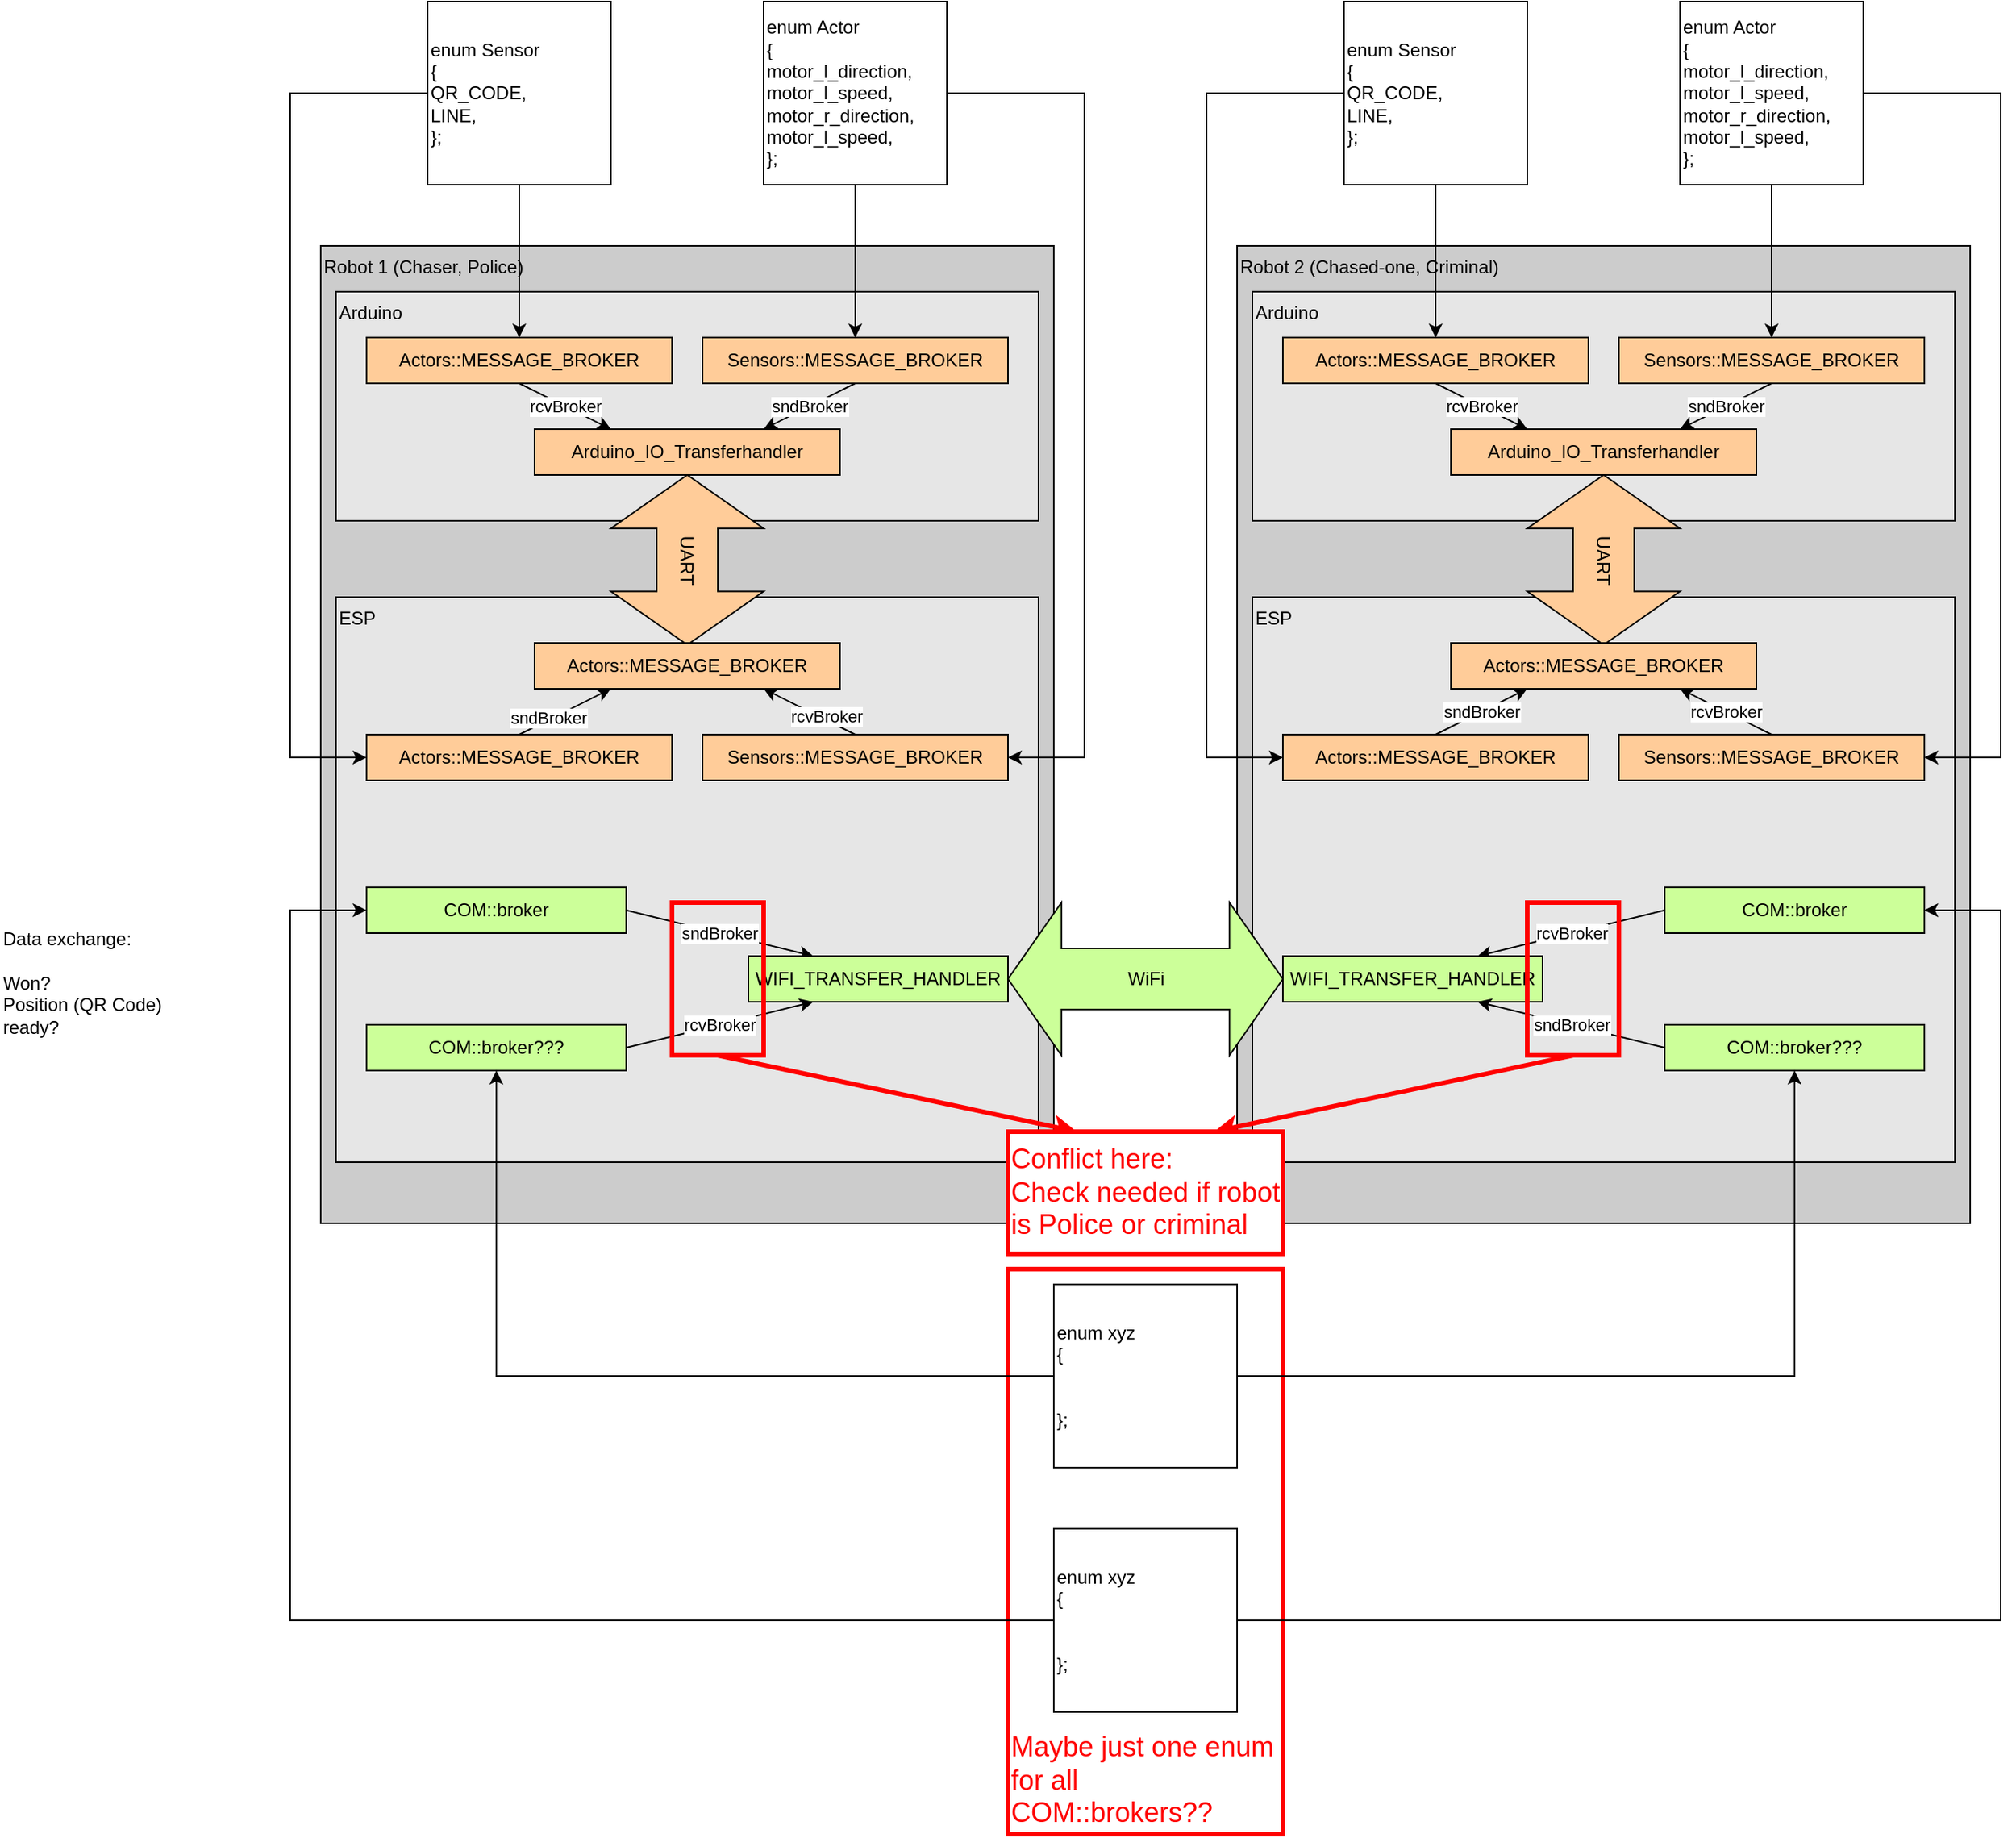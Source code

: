 <mxfile>
    <diagram id="sh8j-TiL71u4g8iga6j7" name="Page-1">
        <mxGraphModel dx="1902" dy="1401" grid="1" gridSize="10" guides="1" tooltips="1" connect="1" arrows="1" fold="1" page="0" pageScale="1" pageWidth="827" pageHeight="1169" math="0" shadow="0">
            <root>
                <mxCell id="0"/>
                <mxCell id="1" parent="0"/>
                <mxCell id="7" value="&lt;font color=&quot;#ff0000&quot;&gt;Maybe just one enum for all COM::brokers??&lt;/font&gt;" style="text;html=1;strokeColor=#FF0000;fillColor=#FFFFFF;align=left;verticalAlign=bottom;whiteSpace=wrap;rounded=0;fontSize=18;strokeWidth=3;" parent="1" vertex="1">
                    <mxGeometry x="290" y="750" width="180" height="370" as="geometry"/>
                </mxCell>
                <mxCell id="-vT7-uqYesEhNPbZqqy5-24" value="Robot 1 (Chaser, Police)" style="rounded=0;whiteSpace=wrap;html=1;align=left;verticalAlign=top;fillColor=#CCCCCC;" parent="1" vertex="1">
                    <mxGeometry x="-160" y="80" width="480" height="640" as="geometry"/>
                </mxCell>
                <mxCell id="-vT7-uqYesEhNPbZqqy5-9" value="Arduino" style="rounded=0;whiteSpace=wrap;html=1;align=left;verticalAlign=top;fillColor=#E6E6E6;" parent="1" vertex="1">
                    <mxGeometry x="-150" y="110" width="460" height="150" as="geometry"/>
                </mxCell>
                <mxCell id="-vT7-uqYesEhNPbZqqy5-10" value="ESP" style="rounded=0;whiteSpace=wrap;html=1;align=left;verticalAlign=top;fillColor=#E6E6E6;" parent="1" vertex="1">
                    <mxGeometry x="-150" y="310" width="460" height="370" as="geometry"/>
                </mxCell>
                <mxCell id="-vT7-uqYesEhNPbZqqy5-11" value="Actors::MESSAGE_BROKER" style="rounded=0;whiteSpace=wrap;html=1;fillColor=#FFCC99;" parent="1" vertex="1">
                    <mxGeometry x="-130" y="140" width="200" height="30" as="geometry"/>
                </mxCell>
                <mxCell id="-vT7-uqYesEhNPbZqqy5-14" value="UART" style="html=1;shadow=0;dashed=0;align=center;verticalAlign=middle;shape=mxgraph.arrows2.twoWayArrow;dy=0.6;dx=35;rotation=90;fillColor=#FFCC99;" parent="1" vertex="1">
                    <mxGeometry x="24.38" y="235.63" width="111.25" height="100" as="geometry"/>
                </mxCell>
                <mxCell id="-vT7-uqYesEhNPbZqqy5-16" value="&lt;span style=&quot;color: rgb(0, 0, 0); font-family: Helvetica; font-size: 12px; font-style: normal; font-variant-ligatures: normal; font-variant-caps: normal; font-weight: 400; letter-spacing: normal; orphans: 2; text-align: center; text-indent: 0px; text-transform: none; widows: 2; word-spacing: 0px; -webkit-text-stroke-width: 0px; text-decoration-thickness: initial; text-decoration-style: initial; text-decoration-color: initial; float: none; display: inline !important;&quot;&gt;Sensors::MESSAGE_BROKER&lt;/span&gt;" style="rounded=0;whiteSpace=wrap;html=1;fillColor=#FFCC99;" parent="1" vertex="1">
                    <mxGeometry x="90" y="140" width="200" height="30" as="geometry"/>
                </mxCell>
                <mxCell id="0Q2K15YDXJHgUXR2JB0Y-63" value="sndBroker" style="rounded=0;orthogonalLoop=1;jettySize=auto;html=1;exitX=1;exitY=0.5;exitDx=0;exitDy=0;entryX=0.25;entryY=0;entryDx=0;entryDy=0;" parent="1" source="-vT7-uqYesEhNPbZqqy5-17" target="0Q2K15YDXJHgUXR2JB0Y-20" edge="1">
                    <mxGeometry relative="1" as="geometry"/>
                </mxCell>
                <mxCell id="-vT7-uqYesEhNPbZqqy5-17" value="COM::broker" style="rounded=0;whiteSpace=wrap;html=1;fillColor=#CCFF99;" parent="1" vertex="1">
                    <mxGeometry x="-130" y="500" width="170" height="30" as="geometry"/>
                </mxCell>
                <mxCell id="0Q2K15YDXJHgUXR2JB0Y-17" style="rounded=0;orthogonalLoop=1;jettySize=auto;html=1;exitX=0.5;exitY=0;exitDx=0;exitDy=0;entryX=0.25;entryY=1;entryDx=0;entryDy=0;" parent="1" source="-vT7-uqYesEhNPbZqqy5-18" target="0Q2K15YDXJHgUXR2JB0Y-16" edge="1">
                    <mxGeometry relative="1" as="geometry"/>
                </mxCell>
                <mxCell id="0Q2K15YDXJHgUXR2JB0Y-68" value="sndBroker" style="edgeLabel;html=1;align=center;verticalAlign=middle;resizable=0;points=[];" parent="0Q2K15YDXJHgUXR2JB0Y-17" vertex="1" connectable="0">
                    <mxGeometry x="-0.325" y="1" relative="1" as="geometry">
                        <mxPoint x="-1" as="offset"/>
                    </mxGeometry>
                </mxCell>
                <mxCell id="-vT7-uqYesEhNPbZqqy5-18" value="Actors::MESSAGE_BROKER" style="rounded=0;whiteSpace=wrap;html=1;fillColor=#FFCC99;" parent="1" vertex="1">
                    <mxGeometry x="-130" y="400" width="200" height="30" as="geometry"/>
                </mxCell>
                <mxCell id="0Q2K15YDXJHgUXR2JB0Y-12" value="&lt;span style=&quot;color: rgb(0, 0, 0); font-family: Helvetica; font-size: 12px; font-style: normal; font-variant-ligatures: normal; font-variant-caps: normal; font-weight: 400; letter-spacing: normal; orphans: 2; text-align: center; text-indent: 0px; text-transform: none; widows: 2; word-spacing: 0px; -webkit-text-stroke-width: 0px; background-color: rgb(255, 204, 153); text-decoration-thickness: initial; text-decoration-style: initial; text-decoration-color: initial; float: none; display: inline !important;&quot;&gt;Arduino_IO_Transferhandler&lt;/span&gt;" style="rounded=0;whiteSpace=wrap;html=1;fillColor=#FFCC99;" parent="1" vertex="1">
                    <mxGeometry x="-20" y="200" width="200" height="30" as="geometry"/>
                </mxCell>
                <mxCell id="0Q2K15YDXJHgUXR2JB0Y-14" value="rcvBroker" style="endArrow=classic;html=1;rounded=0;exitX=0.5;exitY=1;exitDx=0;exitDy=0;entryX=0.25;entryY=0;entryDx=0;entryDy=0;" parent="1" source="-vT7-uqYesEhNPbZqqy5-11" target="0Q2K15YDXJHgUXR2JB0Y-12" edge="1">
                    <mxGeometry width="50" height="50" relative="1" as="geometry">
                        <mxPoint x="360" y="230" as="sourcePoint"/>
                        <mxPoint x="410" y="180" as="targetPoint"/>
                    </mxGeometry>
                </mxCell>
                <mxCell id="0Q2K15YDXJHgUXR2JB0Y-15" value="sndBroker" style="endArrow=classic;html=1;rounded=0;exitX=0.5;exitY=1;exitDx=0;exitDy=0;entryX=0.75;entryY=0;entryDx=0;entryDy=0;" parent="1" source="-vT7-uqYesEhNPbZqqy5-16" target="0Q2K15YDXJHgUXR2JB0Y-12" edge="1">
                    <mxGeometry width="50" height="50" relative="1" as="geometry">
                        <mxPoint x="350" y="150" as="sourcePoint"/>
                        <mxPoint x="400" y="100" as="targetPoint"/>
                    </mxGeometry>
                </mxCell>
                <mxCell id="0Q2K15YDXJHgUXR2JB0Y-16" value="Actors::MESSAGE_BROKER" style="rounded=0;whiteSpace=wrap;html=1;fillColor=#FFCC99;" parent="1" vertex="1">
                    <mxGeometry x="-20" y="340" width="200" height="30" as="geometry"/>
                </mxCell>
                <mxCell id="0Q2K15YDXJHgUXR2JB0Y-19" style="edgeStyle=none;rounded=0;orthogonalLoop=1;jettySize=auto;html=1;exitX=0.5;exitY=0;exitDx=0;exitDy=0;entryX=0.75;entryY=1;entryDx=0;entryDy=0;" parent="1" source="0Q2K15YDXJHgUXR2JB0Y-18" target="0Q2K15YDXJHgUXR2JB0Y-16" edge="1">
                    <mxGeometry relative="1" as="geometry"/>
                </mxCell>
                <mxCell id="0Q2K15YDXJHgUXR2JB0Y-67" value="rcvBroker" style="edgeLabel;html=1;align=center;verticalAlign=middle;resizable=0;points=[];" parent="0Q2K15YDXJHgUXR2JB0Y-19" vertex="1" connectable="0">
                    <mxGeometry x="-0.317" y="-2" relative="1" as="geometry">
                        <mxPoint as="offset"/>
                    </mxGeometry>
                </mxCell>
                <mxCell id="0Q2K15YDXJHgUXR2JB0Y-18" value="&lt;span style=&quot;color: rgb(0, 0, 0); font-family: Helvetica; font-size: 12px; font-style: normal; font-variant-ligatures: normal; font-variant-caps: normal; font-weight: 400; letter-spacing: normal; orphans: 2; text-align: center; text-indent: 0px; text-transform: none; widows: 2; word-spacing: 0px; -webkit-text-stroke-width: 0px; text-decoration-thickness: initial; text-decoration-style: initial; text-decoration-color: initial; float: none; display: inline !important;&quot;&gt;Sensors::MESSAGE_BROKER&lt;/span&gt;" style="rounded=0;whiteSpace=wrap;html=1;fillColor=#FFCC99;" parent="1" vertex="1">
                    <mxGeometry x="90" y="400" width="200" height="30" as="geometry"/>
                </mxCell>
                <mxCell id="0Q2K15YDXJHgUXR2JB0Y-20" value="&lt;span style=&quot;&quot;&gt;WIFI_TRANSFER_HANDLER&lt;/span&gt;" style="rounded=0;whiteSpace=wrap;html=1;fillColor=#CCFF99;" parent="1" vertex="1">
                    <mxGeometry x="120" y="545" width="170" height="30" as="geometry"/>
                </mxCell>
                <mxCell id="0Q2K15YDXJHgUXR2JB0Y-64" value="rcvBroker" style="edgeStyle=none;rounded=0;orthogonalLoop=1;jettySize=auto;html=1;exitX=1;exitY=0.5;exitDx=0;exitDy=0;entryX=0.25;entryY=1;entryDx=0;entryDy=0;" parent="1" source="0Q2K15YDXJHgUXR2JB0Y-21" target="0Q2K15YDXJHgUXR2JB0Y-20" edge="1">
                    <mxGeometry relative="1" as="geometry"/>
                </mxCell>
                <mxCell id="0Q2K15YDXJHgUXR2JB0Y-21" value="COM::broker???" style="rounded=0;whiteSpace=wrap;html=1;fillColor=#CCFF99;" parent="1" vertex="1">
                    <mxGeometry x="-130" y="590" width="170" height="30" as="geometry"/>
                </mxCell>
                <mxCell id="0Q2K15YDXJHgUXR2JB0Y-22" style="edgeStyle=none;rounded=0;orthogonalLoop=1;jettySize=auto;html=1;exitX=0.75;exitY=1;exitDx=0;exitDy=0;" parent="1" source="-vT7-uqYesEhNPbZqqy5-17" target="-vT7-uqYesEhNPbZqqy5-17" edge="1">
                    <mxGeometry relative="1" as="geometry"/>
                </mxCell>
                <mxCell id="0Q2K15YDXJHgUXR2JB0Y-23" value="Robot 2 (Chased-one, Criminal)" style="rounded=0;whiteSpace=wrap;html=1;align=left;verticalAlign=top;fillColor=#CCCCCC;" parent="1" vertex="1">
                    <mxGeometry x="440" y="80" width="480" height="640" as="geometry"/>
                </mxCell>
                <mxCell id="0Q2K15YDXJHgUXR2JB0Y-24" value="Arduino" style="rounded=0;whiteSpace=wrap;html=1;align=left;verticalAlign=top;fillColor=#E6E6E6;" parent="1" vertex="1">
                    <mxGeometry x="450" y="110" width="460" height="150" as="geometry"/>
                </mxCell>
                <mxCell id="0Q2K15YDXJHgUXR2JB0Y-25" value="ESP" style="rounded=0;whiteSpace=wrap;html=1;align=left;verticalAlign=top;fillColor=#E6E6E6;" parent="1" vertex="1">
                    <mxGeometry x="450" y="310" width="460" height="370" as="geometry"/>
                </mxCell>
                <mxCell id="0Q2K15YDXJHgUXR2JB0Y-26" value="Actors::MESSAGE_BROKER" style="rounded=0;whiteSpace=wrap;html=1;fillColor=#FFCC99;" parent="1" vertex="1">
                    <mxGeometry x="470" y="140" width="200" height="30" as="geometry"/>
                </mxCell>
                <mxCell id="0Q2K15YDXJHgUXR2JB0Y-27" value="UART" style="html=1;shadow=0;dashed=0;align=center;verticalAlign=middle;shape=mxgraph.arrows2.twoWayArrow;dy=0.6;dx=35;rotation=90;fillColor=#FFCC99;" parent="1" vertex="1">
                    <mxGeometry x="624.38" y="235.63" width="111.25" height="100" as="geometry"/>
                </mxCell>
                <mxCell id="0Q2K15YDXJHgUXR2JB0Y-28" value="&lt;span style=&quot;color: rgb(0, 0, 0); font-family: Helvetica; font-size: 12px; font-style: normal; font-variant-ligatures: normal; font-variant-caps: normal; font-weight: 400; letter-spacing: normal; orphans: 2; text-align: center; text-indent: 0px; text-transform: none; widows: 2; word-spacing: 0px; -webkit-text-stroke-width: 0px; text-decoration-thickness: initial; text-decoration-style: initial; text-decoration-color: initial; float: none; display: inline !important;&quot;&gt;Sensors::MESSAGE_BROKER&lt;/span&gt;" style="rounded=0;whiteSpace=wrap;html=1;fillColor=#FFCC99;" parent="1" vertex="1">
                    <mxGeometry x="690" y="140" width="200" height="30" as="geometry"/>
                </mxCell>
                <mxCell id="0Q2K15YDXJHgUXR2JB0Y-65" value="rcvBroker" style="edgeStyle=none;rounded=0;orthogonalLoop=1;jettySize=auto;html=1;exitX=0;exitY=0.5;exitDx=0;exitDy=0;entryX=0.75;entryY=0;entryDx=0;entryDy=0;" parent="1" source="0Q2K15YDXJHgUXR2JB0Y-29" target="0Q2K15YDXJHgUXR2JB0Y-38" edge="1">
                    <mxGeometry relative="1" as="geometry"/>
                </mxCell>
                <mxCell id="0Q2K15YDXJHgUXR2JB0Y-29" value="COM::broker" style="rounded=0;whiteSpace=wrap;html=1;fillColor=#CCFF99;" parent="1" vertex="1">
                    <mxGeometry x="720" y="500" width="170.01" height="30" as="geometry"/>
                </mxCell>
                <mxCell id="0Q2K15YDXJHgUXR2JB0Y-30" value="sndBroker" style="rounded=0;orthogonalLoop=1;jettySize=auto;html=1;exitX=0.5;exitY=0;exitDx=0;exitDy=0;entryX=0.25;entryY=1;entryDx=0;entryDy=0;" parent="1" source="0Q2K15YDXJHgUXR2JB0Y-31" target="0Q2K15YDXJHgUXR2JB0Y-35" edge="1">
                    <mxGeometry relative="1" as="geometry"/>
                </mxCell>
                <mxCell id="0Q2K15YDXJHgUXR2JB0Y-31" value="Actors::MESSAGE_BROKER" style="rounded=0;whiteSpace=wrap;html=1;fillColor=#FFCC99;" parent="1" vertex="1">
                    <mxGeometry x="470" y="400" width="200" height="30" as="geometry"/>
                </mxCell>
                <mxCell id="0Q2K15YDXJHgUXR2JB0Y-32" value="&lt;span style=&quot;color: rgb(0, 0, 0); font-family: Helvetica; font-size: 12px; font-style: normal; font-variant-ligatures: normal; font-variant-caps: normal; font-weight: 400; letter-spacing: normal; orphans: 2; text-align: center; text-indent: 0px; text-transform: none; widows: 2; word-spacing: 0px; -webkit-text-stroke-width: 0px; background-color: rgb(255, 204, 153); text-decoration-thickness: initial; text-decoration-style: initial; text-decoration-color: initial; float: none; display: inline !important;&quot;&gt;Arduino_IO_Transferhandler&lt;/span&gt;" style="rounded=0;whiteSpace=wrap;html=1;fillColor=#FFCC99;" parent="1" vertex="1">
                    <mxGeometry x="580" y="200" width="200" height="30" as="geometry"/>
                </mxCell>
                <mxCell id="0Q2K15YDXJHgUXR2JB0Y-33" value="rcvBroker" style="endArrow=classic;html=1;rounded=0;exitX=0.5;exitY=1;exitDx=0;exitDy=0;entryX=0.25;entryY=0;entryDx=0;entryDy=0;" parent="1" source="0Q2K15YDXJHgUXR2JB0Y-26" target="0Q2K15YDXJHgUXR2JB0Y-32" edge="1">
                    <mxGeometry width="50" height="50" relative="1" as="geometry">
                        <mxPoint x="960" y="230" as="sourcePoint"/>
                        <mxPoint x="1010" y="180" as="targetPoint"/>
                    </mxGeometry>
                </mxCell>
                <mxCell id="0Q2K15YDXJHgUXR2JB0Y-34" value="sndBroker" style="endArrow=classic;html=1;rounded=0;exitX=0.5;exitY=1;exitDx=0;exitDy=0;entryX=0.75;entryY=0;entryDx=0;entryDy=0;" parent="1" source="0Q2K15YDXJHgUXR2JB0Y-28" target="0Q2K15YDXJHgUXR2JB0Y-32" edge="1">
                    <mxGeometry width="50" height="50" relative="1" as="geometry">
                        <mxPoint x="950" y="150" as="sourcePoint"/>
                        <mxPoint x="1000" y="100" as="targetPoint"/>
                    </mxGeometry>
                </mxCell>
                <mxCell id="0Q2K15YDXJHgUXR2JB0Y-35" value="Actors::MESSAGE_BROKER" style="rounded=0;whiteSpace=wrap;html=1;fillColor=#FFCC99;" parent="1" vertex="1">
                    <mxGeometry x="580" y="340" width="200" height="30" as="geometry"/>
                </mxCell>
                <mxCell id="0Q2K15YDXJHgUXR2JB0Y-36" value="rcvBroker" style="edgeStyle=none;rounded=0;orthogonalLoop=1;jettySize=auto;html=1;exitX=0.5;exitY=0;exitDx=0;exitDy=0;entryX=0.75;entryY=1;entryDx=0;entryDy=0;" parent="1" source="0Q2K15YDXJHgUXR2JB0Y-37" target="0Q2K15YDXJHgUXR2JB0Y-35" edge="1">
                    <mxGeometry relative="1" as="geometry"/>
                </mxCell>
                <mxCell id="0Q2K15YDXJHgUXR2JB0Y-37" value="&lt;span style=&quot;color: rgb(0, 0, 0); font-family: Helvetica; font-size: 12px; font-style: normal; font-variant-ligatures: normal; font-variant-caps: normal; font-weight: 400; letter-spacing: normal; orphans: 2; text-align: center; text-indent: 0px; text-transform: none; widows: 2; word-spacing: 0px; -webkit-text-stroke-width: 0px; text-decoration-thickness: initial; text-decoration-style: initial; text-decoration-color: initial; float: none; display: inline !important;&quot;&gt;Sensors::MESSAGE_BROKER&lt;/span&gt;" style="rounded=0;whiteSpace=wrap;html=1;fillColor=#FFCC99;" parent="1" vertex="1">
                    <mxGeometry x="690" y="400" width="200" height="30" as="geometry"/>
                </mxCell>
                <mxCell id="0Q2K15YDXJHgUXR2JB0Y-38" value="&lt;span style=&quot;&quot;&gt;WIFI_TRANSFER_HANDLER&lt;/span&gt;" style="rounded=0;whiteSpace=wrap;html=1;fillColor=#CCFF99;" parent="1" vertex="1">
                    <mxGeometry x="470" y="545" width="170" height="30" as="geometry"/>
                </mxCell>
                <mxCell id="0Q2K15YDXJHgUXR2JB0Y-66" value="sndBroker" style="edgeStyle=none;rounded=0;orthogonalLoop=1;jettySize=auto;html=1;exitX=0;exitY=0.5;exitDx=0;exitDy=0;entryX=0.75;entryY=1;entryDx=0;entryDy=0;" parent="1" source="0Q2K15YDXJHgUXR2JB0Y-39" target="0Q2K15YDXJHgUXR2JB0Y-38" edge="1">
                    <mxGeometry relative="1" as="geometry"/>
                </mxCell>
                <mxCell id="0Q2K15YDXJHgUXR2JB0Y-39" value="COM::broker???" style="rounded=0;whiteSpace=wrap;html=1;fillColor=#CCFF99;" parent="1" vertex="1">
                    <mxGeometry x="720" y="590" width="170" height="30" as="geometry"/>
                </mxCell>
                <mxCell id="0Q2K15YDXJHgUXR2JB0Y-40" style="edgeStyle=none;rounded=0;orthogonalLoop=1;jettySize=auto;html=1;exitX=0.75;exitY=1;exitDx=0;exitDy=0;" parent="1" source="0Q2K15YDXJHgUXR2JB0Y-29" target="0Q2K15YDXJHgUXR2JB0Y-29" edge="1">
                    <mxGeometry relative="1" as="geometry"/>
                </mxCell>
                <mxCell id="-vT7-uqYesEhNPbZqqy5-13" value="WiFi" style="html=1;shadow=0;dashed=0;align=center;verticalAlign=middle;shape=mxgraph.arrows2.twoWayArrow;dy=0.6;dx=35;fillColor=#CCFF99;" parent="1" vertex="1">
                    <mxGeometry x="290" y="510" width="180" height="100" as="geometry"/>
                </mxCell>
                <mxCell id="0Q2K15YDXJHgUXR2JB0Y-43" style="edgeStyle=none;rounded=0;orthogonalLoop=1;jettySize=auto;html=1;exitX=0.5;exitY=1;exitDx=0;exitDy=0;entryX=0.5;entryY=0;entryDx=0;entryDy=0;" parent="1" source="0Q2K15YDXJHgUXR2JB0Y-41" target="-vT7-uqYesEhNPbZqqy5-16" edge="1">
                    <mxGeometry relative="1" as="geometry"/>
                </mxCell>
                <mxCell id="0Q2K15YDXJHgUXR2JB0Y-45" style="edgeStyle=elbowEdgeStyle;rounded=0;orthogonalLoop=1;jettySize=auto;html=1;exitX=1;exitY=0.5;exitDx=0;exitDy=0;entryX=1;entryY=0.5;entryDx=0;entryDy=0;" parent="1" source="0Q2K15YDXJHgUXR2JB0Y-41" target="0Q2K15YDXJHgUXR2JB0Y-18" edge="1">
                    <mxGeometry relative="1" as="geometry">
                        <Array as="points">
                            <mxPoint x="340" y="220"/>
                        </Array>
                    </mxGeometry>
                </mxCell>
                <mxCell id="0Q2K15YDXJHgUXR2JB0Y-41" value="enum Actor &lt;br&gt;{&lt;br&gt;motor_l_direction,&lt;br&gt;motor_l_speed,&lt;br&gt;motor_r_direction,&lt;br&gt;motor_l_speed,&lt;br&gt;};" style="rounded=0;whiteSpace=wrap;html=1;labelBackgroundColor=none;fillColor=#FFFFFF;align=left;" parent="1" vertex="1">
                    <mxGeometry x="130" y="-80" width="120" height="120" as="geometry"/>
                </mxCell>
                <mxCell id="0Q2K15YDXJHgUXR2JB0Y-44" style="edgeStyle=none;rounded=0;orthogonalLoop=1;jettySize=auto;html=1;exitX=0.5;exitY=1;exitDx=0;exitDy=0;entryX=0.5;entryY=0;entryDx=0;entryDy=0;" parent="1" source="0Q2K15YDXJHgUXR2JB0Y-42" target="-vT7-uqYesEhNPbZqqy5-11" edge="1">
                    <mxGeometry relative="1" as="geometry"/>
                </mxCell>
                <mxCell id="0Q2K15YDXJHgUXR2JB0Y-42" value="enum Sensor&lt;br&gt;{&lt;br&gt;QR_CODE,&lt;br&gt;LINE,&lt;br&gt;};" style="rounded=0;whiteSpace=wrap;html=1;labelBackgroundColor=none;fillColor=#FFFFFF;align=left;" parent="1" vertex="1">
                    <mxGeometry x="-90" y="-80" width="120" height="120" as="geometry"/>
                </mxCell>
                <mxCell id="0Q2K15YDXJHgUXR2JB0Y-47" style="edgeStyle=elbowEdgeStyle;rounded=0;orthogonalLoop=1;jettySize=auto;html=1;exitX=0;exitY=0.5;exitDx=0;exitDy=0;entryX=0;entryY=0.5;entryDx=0;entryDy=0;" parent="1" source="0Q2K15YDXJHgUXR2JB0Y-42" target="-vT7-uqYesEhNPbZqqy5-18" edge="1">
                    <mxGeometry relative="1" as="geometry">
                        <mxPoint x="250" y="-20" as="sourcePoint"/>
                        <mxPoint x="290" y="415" as="targetPoint"/>
                        <Array as="points">
                            <mxPoint x="-180" y="210"/>
                            <mxPoint x="340" y="220"/>
                        </Array>
                    </mxGeometry>
                </mxCell>
                <mxCell id="0Q2K15YDXJHgUXR2JB0Y-48" value="enum Sensor&lt;br&gt;{&lt;br&gt;QR_CODE,&lt;br&gt;LINE,&lt;br&gt;};" style="rounded=0;whiteSpace=wrap;html=1;labelBackgroundColor=none;fillColor=#FFFFFF;align=left;" parent="1" vertex="1">
                    <mxGeometry x="510.01" y="-80" width="120" height="120" as="geometry"/>
                </mxCell>
                <mxCell id="0Q2K15YDXJHgUXR2JB0Y-49" style="edgeStyle=elbowEdgeStyle;rounded=0;orthogonalLoop=1;jettySize=auto;html=1;exitX=0;exitY=0.5;exitDx=0;exitDy=0;entryX=0;entryY=0.5;entryDx=0;entryDy=0;" parent="1" source="0Q2K15YDXJHgUXR2JB0Y-48" target="0Q2K15YDXJHgUXR2JB0Y-31" edge="1">
                    <mxGeometry relative="1" as="geometry">
                        <mxPoint x="850.01" y="-20" as="sourcePoint"/>
                        <mxPoint x="470.01" y="415" as="targetPoint"/>
                        <Array as="points">
                            <mxPoint x="420.01" y="210"/>
                            <mxPoint x="940.01" y="220"/>
                        </Array>
                    </mxGeometry>
                </mxCell>
                <mxCell id="0Q2K15YDXJHgUXR2JB0Y-50" style="edgeStyle=none;rounded=0;orthogonalLoop=1;jettySize=auto;html=1;exitX=0.5;exitY=1;exitDx=0;exitDy=0;entryX=0.5;entryY=0;entryDx=0;entryDy=0;" parent="1" source="0Q2K15YDXJHgUXR2JB0Y-48" target="0Q2K15YDXJHgUXR2JB0Y-26" edge="1">
                    <mxGeometry relative="1" as="geometry">
                        <mxPoint x="570.01" y="140" as="targetPoint"/>
                    </mxGeometry>
                </mxCell>
                <mxCell id="0Q2K15YDXJHgUXR2JB0Y-51" style="edgeStyle=none;rounded=0;orthogonalLoop=1;jettySize=auto;html=1;exitX=0.5;exitY=1;exitDx=0;exitDy=0;entryX=0.5;entryY=0;entryDx=0;entryDy=0;" parent="1" source="0Q2K15YDXJHgUXR2JB0Y-52" target="0Q2K15YDXJHgUXR2JB0Y-28" edge="1">
                    <mxGeometry relative="1" as="geometry">
                        <mxPoint x="790.01" y="140" as="targetPoint"/>
                    </mxGeometry>
                </mxCell>
                <mxCell id="0Q2K15YDXJHgUXR2JB0Y-52" value="enum Actor &lt;br&gt;{&lt;br&gt;motor_l_direction,&lt;br&gt;motor_l_speed,&lt;br&gt;motor_r_direction,&lt;br&gt;motor_l_speed,&lt;br&gt;};" style="rounded=0;whiteSpace=wrap;html=1;labelBackgroundColor=none;fillColor=#FFFFFF;align=left;" parent="1" vertex="1">
                    <mxGeometry x="730.01" y="-80" width="120" height="120" as="geometry"/>
                </mxCell>
                <mxCell id="0Q2K15YDXJHgUXR2JB0Y-53" style="edgeStyle=elbowEdgeStyle;rounded=0;orthogonalLoop=1;jettySize=auto;html=1;exitX=1;exitY=0.5;exitDx=0;exitDy=0;entryX=1;entryY=0.5;entryDx=0;entryDy=0;" parent="1" source="0Q2K15YDXJHgUXR2JB0Y-52" target="0Q2K15YDXJHgUXR2JB0Y-37" edge="1">
                    <mxGeometry relative="1" as="geometry">
                        <mxPoint x="890.01" y="415" as="targetPoint"/>
                        <Array as="points">
                            <mxPoint x="940.01" y="220"/>
                        </Array>
                    </mxGeometry>
                </mxCell>
                <mxCell id="0Q2K15YDXJHgUXR2JB0Y-58" style="edgeStyle=elbowEdgeStyle;rounded=0;orthogonalLoop=1;jettySize=auto;html=1;exitX=0;exitY=0.5;exitDx=0;exitDy=0;entryX=0;entryY=0.5;entryDx=0;entryDy=0;" parent="1" source="0Q2K15YDXJHgUXR2JB0Y-55" target="-vT7-uqYesEhNPbZqqy5-17" edge="1">
                    <mxGeometry relative="1" as="geometry">
                        <Array as="points">
                            <mxPoint x="-180" y="750"/>
                        </Array>
                    </mxGeometry>
                </mxCell>
                <mxCell id="0Q2K15YDXJHgUXR2JB0Y-59" style="edgeStyle=elbowEdgeStyle;rounded=0;orthogonalLoop=1;jettySize=auto;html=1;exitX=1;exitY=0.5;exitDx=0;exitDy=0;entryX=1;entryY=0.5;entryDx=0;entryDy=0;" parent="1" source="0Q2K15YDXJHgUXR2JB0Y-55" target="0Q2K15YDXJHgUXR2JB0Y-29" edge="1">
                    <mxGeometry relative="1" as="geometry">
                        <Array as="points">
                            <mxPoint x="940" y="750"/>
                        </Array>
                    </mxGeometry>
                </mxCell>
                <mxCell id="0Q2K15YDXJHgUXR2JB0Y-55" value="enum xyz&lt;br&gt;{&lt;br&gt;&lt;br&gt;&lt;br&gt;};" style="rounded=0;whiteSpace=wrap;html=1;labelBackgroundColor=none;fillColor=#FFFFFF;align=left;" parent="1" vertex="1">
                    <mxGeometry x="320" y="920" width="120" height="120" as="geometry"/>
                </mxCell>
                <mxCell id="0Q2K15YDXJHgUXR2JB0Y-60" style="edgeStyle=elbowEdgeStyle;rounded=0;orthogonalLoop=1;jettySize=auto;html=1;exitX=1;exitY=0.5;exitDx=0;exitDy=0;entryX=0.5;entryY=1;entryDx=0;entryDy=0;" parent="1" source="0Q2K15YDXJHgUXR2JB0Y-56" target="0Q2K15YDXJHgUXR2JB0Y-39" edge="1">
                    <mxGeometry relative="1" as="geometry">
                        <Array as="points">
                            <mxPoint x="805" y="720"/>
                        </Array>
                    </mxGeometry>
                </mxCell>
                <mxCell id="0Q2K15YDXJHgUXR2JB0Y-61" style="edgeStyle=elbowEdgeStyle;rounded=0;orthogonalLoop=1;jettySize=auto;html=1;exitX=0;exitY=0.5;exitDx=0;exitDy=0;entryX=0.5;entryY=1;entryDx=0;entryDy=0;" parent="1" source="0Q2K15YDXJHgUXR2JB0Y-56" target="0Q2K15YDXJHgUXR2JB0Y-21" edge="1">
                    <mxGeometry relative="1" as="geometry">
                        <Array as="points">
                            <mxPoint x="-45" y="730"/>
                        </Array>
                    </mxGeometry>
                </mxCell>
                <mxCell id="0Q2K15YDXJHgUXR2JB0Y-56" value="enum xyz&lt;br&gt;{&lt;br&gt;&lt;br&gt;&lt;br&gt;};" style="rounded=0;whiteSpace=wrap;html=1;labelBackgroundColor=none;fillColor=#FFFFFF;align=left;" parent="1" vertex="1">
                    <mxGeometry x="320" y="760" width="120" height="120" as="geometry"/>
                </mxCell>
                <mxCell id="4" style="edgeStyle=none;html=1;exitX=0.5;exitY=1;exitDx=0;exitDy=0;entryX=0.25;entryY=0;entryDx=0;entryDy=0;strokeColor=#FF0000;strokeWidth=3;" parent="1" source="2" target="6" edge="1">
                    <mxGeometry relative="1" as="geometry">
                        <mxPoint x="370" y="1130" as="targetPoint"/>
                    </mxGeometry>
                </mxCell>
                <mxCell id="2" value="" style="rounded=0;whiteSpace=wrap;html=1;fillColor=none;strokeColor=#FF0000;strokeWidth=3;" parent="1" vertex="1">
                    <mxGeometry x="70" y="510" width="60" height="100" as="geometry"/>
                </mxCell>
                <mxCell id="5" style="edgeStyle=none;html=1;exitX=0.5;exitY=1;exitDx=0;exitDy=0;entryX=0.75;entryY=0;entryDx=0;entryDy=0;strokeColor=#FF0000;strokeWidth=3;" parent="1" source="3" target="6" edge="1">
                    <mxGeometry relative="1" as="geometry">
                        <mxPoint x="390" y="1130" as="targetPoint"/>
                    </mxGeometry>
                </mxCell>
                <mxCell id="3" value="" style="rounded=0;whiteSpace=wrap;html=1;fillColor=none;strokeColor=#FF0000;strokeWidth=3;" parent="1" vertex="1">
                    <mxGeometry x="630" y="510" width="60" height="100" as="geometry"/>
                </mxCell>
                <mxCell id="6" value="&lt;font color=&quot;#ff0000&quot;&gt;Conflict here:&lt;br&gt;Check needed if robot is Police or criminal&lt;/font&gt;" style="text;html=1;strokeColor=#FF0000;fillColor=#FFFFFF;align=left;verticalAlign=middle;whiteSpace=wrap;rounded=0;fontSize=18;strokeWidth=3;" parent="1" vertex="1">
                    <mxGeometry x="290" y="660" width="180" height="80" as="geometry"/>
                </mxCell>
                <mxCell id="8" value="&lt;font style=&quot;font-size: 12px&quot;&gt;Data exchange:&lt;br&gt;&lt;br&gt;Won?&lt;br style=&quot;font-size: 12px&quot;&gt;Position (QR Code)&lt;br&gt;ready?&lt;br&gt;&lt;br style=&quot;font-size: 12px&quot;&gt;&lt;/font&gt;" style="text;html=1;strokeColor=none;fillColor=none;align=left;verticalAlign=top;whiteSpace=wrap;rounded=0;fontSize=12;fontColor=#000000;" parent="1" vertex="1">
                    <mxGeometry x="-370" y="520" width="150" height="265" as="geometry"/>
                </mxCell>
            </root>
        </mxGraphModel>
    </diagram>
</mxfile>